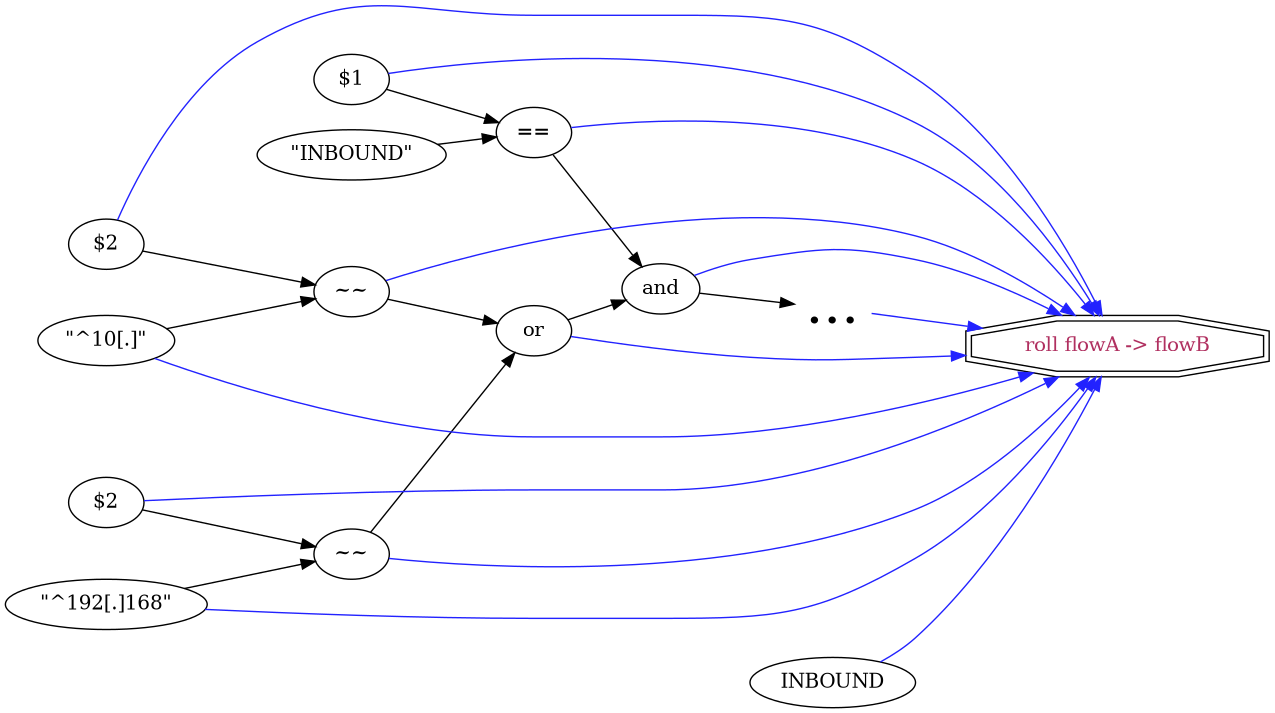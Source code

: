 #  hoq query fragment:
#	$1 == "INBOUND" and ($2 ~~ '^10[.]' or $2 ~~ '^192[.]168[.]')
#
#  hoq --dump:
#    AND
#      EQ_STRING
#        $1
#        "INBOUND"
#      OR
#        RE_MATCH
#          $2
#          "^10[.]'"
#        RE_MATCH
#          $2
#          "^192[.]168"

digraph G {

	graph [
		size="8.5,8.5"
		rankdir="LR"
	];
	SYNC [
		shape="doubleoctagon"
		fontcolor="maroon"
		label="roll flowA -> flowB"
	]
	"==" -> "and"
	"or" -> "and"

	ELLIPSE [
		label="..."
		fontsize=40
		shape="plaintext"
	]
	"and" -> ELLIPSE

	"$1" -> "=="
	"\"INBOUND\"" -> "=="

	RE_MATCH_1 [
		label="~~"
	];
	RE_MATCH_2 [
		label="~~"
	];

	RE_MATCH_1 -> "or"
	RE_MATCH_2 -> "or"

	DOLLAR2_1 [label="$2"]
	DOLLAR2_1 -> RE_MATCH_1
	"\"^10[.]\"" -> RE_MATCH_1

	DOLLAR2_2 [label="$2"]
	DOLLAR2_2 -> RE_MATCH_2
	"\"^192[.]168\"" -> RE_MATCH_2

	edge [color="#2222ff"]
	"==" -> SYNC
	"and" -> SYNC
	"or" -> SYNC
	RE_MATCH_1 -> SYNC
	RE_MATCH_2 -> SYNC
	DOLLAR2_1 -> SYNC
	DOLLAR2_2 -> SYNC
	"\"^192[.]168\"" -> SYNC
	"\"^10[.]\"" -> SYNC
	"$1" -> SYNC
	"INBOUND" -> SYNC
	ELLIPSE -> SYNC
}
